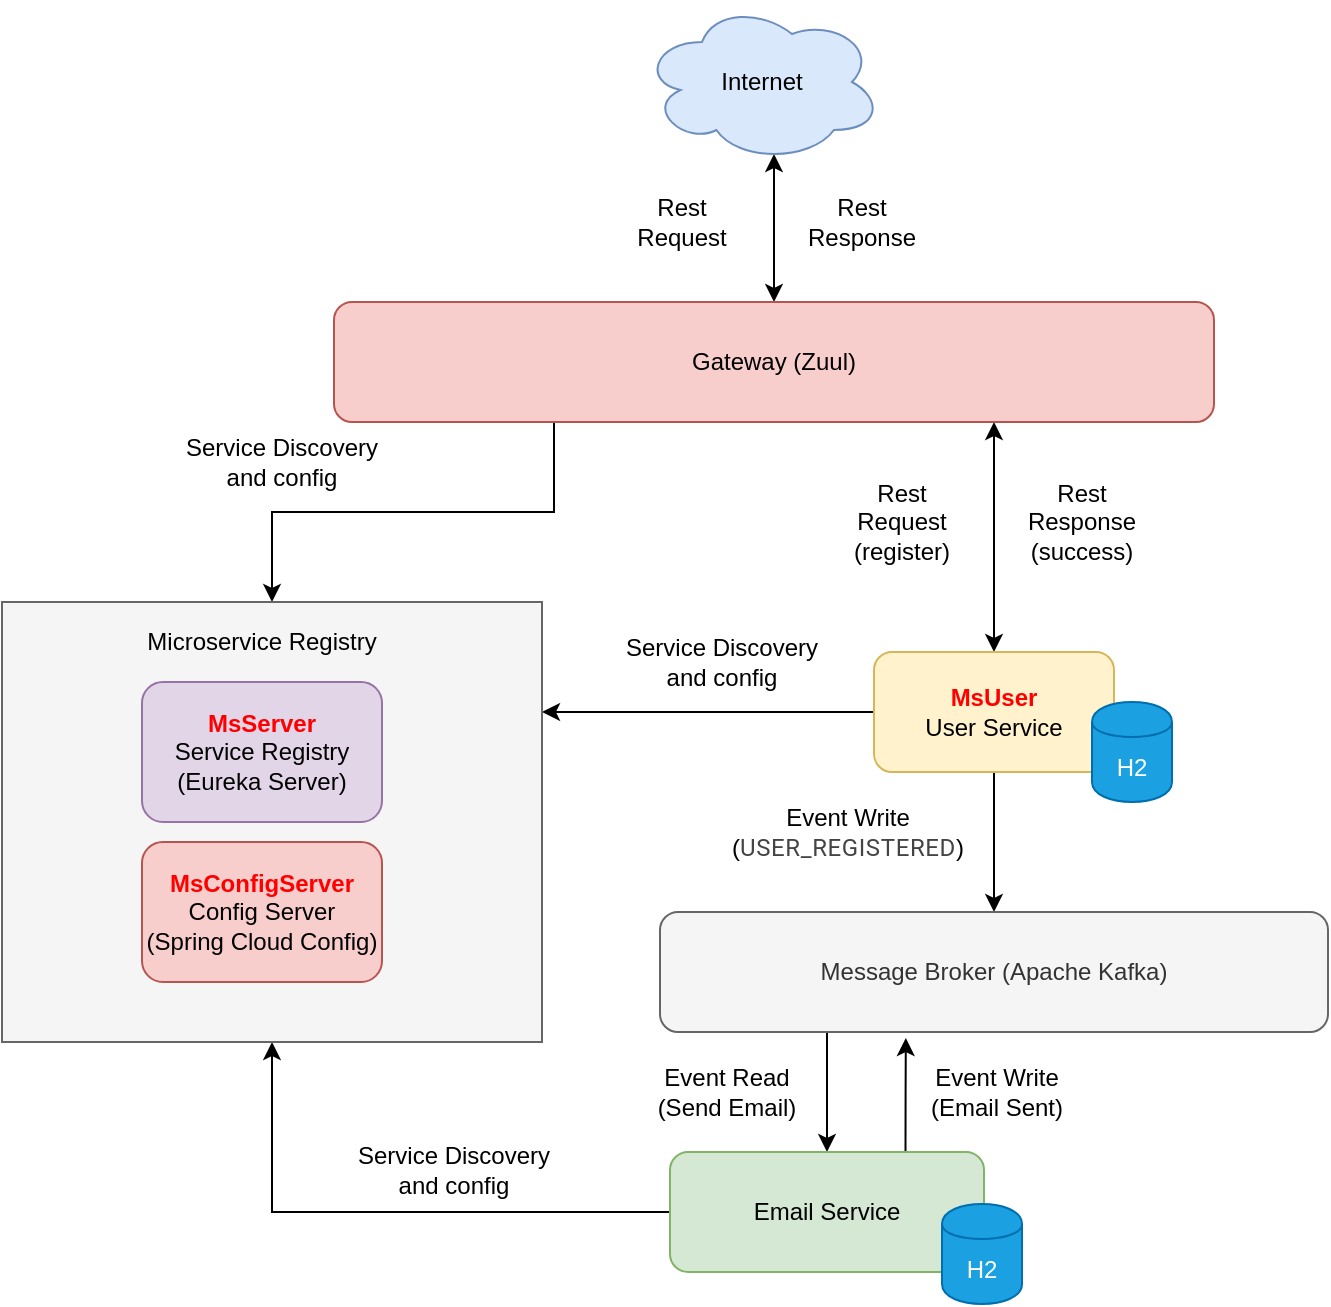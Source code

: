 <mxfile version="12.6.2" type="device"><diagram id="5T48cVa-FM7CeVHFOTjD" name="Page-1"><mxGraphModel dx="946" dy="565" grid="1" gridSize="10" guides="1" tooltips="1" connect="1" arrows="1" fold="1" page="1" pageScale="1" pageWidth="850" pageHeight="1100" math="0" shadow="0"><root><mxCell id="0"/><mxCell id="1" parent="0"/><mxCell id="dhnbbNKp1JAMfZqfLckv-5" style="edgeStyle=orthogonalEdgeStyle;rounded=0;orthogonalLoop=1;jettySize=auto;html=1;exitX=0.55;exitY=0.95;exitDx=0;exitDy=0;exitPerimeter=0;entryX=0.5;entryY=0;entryDx=0;entryDy=0;startArrow=classic;startFill=1;" edge="1" parent="1" source="dhnbbNKp1JAMfZqfLckv-3" target="dhnbbNKp1JAMfZqfLckv-4"><mxGeometry relative="1" as="geometry"/></mxCell><mxCell id="dhnbbNKp1JAMfZqfLckv-3" value="Internet" style="ellipse;shape=cloud;whiteSpace=wrap;html=1;fillColor=#dae8fc;strokeColor=#6c8ebf;" vertex="1" parent="1"><mxGeometry x="370" y="30" width="120" height="80" as="geometry"/></mxCell><mxCell id="dhnbbNKp1JAMfZqfLckv-11" style="edgeStyle=orthogonalEdgeStyle;rounded=0;orthogonalLoop=1;jettySize=auto;html=1;exitX=0.75;exitY=1;exitDx=0;exitDy=0;entryX=0.5;entryY=0;entryDx=0;entryDy=0;startArrow=classic;startFill=1;" edge="1" parent="1" source="dhnbbNKp1JAMfZqfLckv-4" target="dhnbbNKp1JAMfZqfLckv-9"><mxGeometry relative="1" as="geometry"/></mxCell><mxCell id="dhnbbNKp1JAMfZqfLckv-31" style="edgeStyle=orthogonalEdgeStyle;rounded=0;orthogonalLoop=1;jettySize=auto;html=1;exitX=0.25;exitY=1;exitDx=0;exitDy=0;entryX=0.5;entryY=0;entryDx=0;entryDy=0;startArrow=none;startFill=0;" edge="1" parent="1" source="dhnbbNKp1JAMfZqfLckv-4" target="dhnbbNKp1JAMfZqfLckv-25"><mxGeometry relative="1" as="geometry"/></mxCell><mxCell id="dhnbbNKp1JAMfZqfLckv-4" value="Gateway (Zuul)" style="rounded=1;whiteSpace=wrap;html=1;fillColor=#f8cecc;strokeColor=#b85450;" vertex="1" parent="1"><mxGeometry x="216" y="180" width="440" height="60" as="geometry"/></mxCell><mxCell id="dhnbbNKp1JAMfZqfLckv-7" value="Rest Request" style="text;html=1;strokeColor=none;fillColor=none;align=center;verticalAlign=middle;whiteSpace=wrap;rounded=0;" vertex="1" parent="1"><mxGeometry x="370" y="130" width="40" height="20" as="geometry"/></mxCell><mxCell id="dhnbbNKp1JAMfZqfLckv-8" value="Rest Response" style="text;html=1;strokeColor=none;fillColor=none;align=center;verticalAlign=middle;whiteSpace=wrap;rounded=0;" vertex="1" parent="1"><mxGeometry x="460" y="130" width="40" height="20" as="geometry"/></mxCell><mxCell id="dhnbbNKp1JAMfZqfLckv-15" style="edgeStyle=orthogonalEdgeStyle;rounded=0;orthogonalLoop=1;jettySize=auto;html=1;exitX=0.5;exitY=1;exitDx=0;exitDy=0;entryX=0.5;entryY=0;entryDx=0;entryDy=0;startArrow=none;startFill=0;" edge="1" parent="1" source="dhnbbNKp1JAMfZqfLckv-9" target="dhnbbNKp1JAMfZqfLckv-14"><mxGeometry relative="1" as="geometry"/></mxCell><mxCell id="dhnbbNKp1JAMfZqfLckv-29" style="edgeStyle=orthogonalEdgeStyle;rounded=0;orthogonalLoop=1;jettySize=auto;html=1;exitX=0;exitY=0.5;exitDx=0;exitDy=0;entryX=1;entryY=0.25;entryDx=0;entryDy=0;startArrow=none;startFill=0;" edge="1" parent="1" source="dhnbbNKp1JAMfZqfLckv-9" target="dhnbbNKp1JAMfZqfLckv-25"><mxGeometry relative="1" as="geometry"/></mxCell><mxCell id="dhnbbNKp1JAMfZqfLckv-9" value="&lt;b&gt;&lt;font color=&quot;#ff0000&quot;&gt;MsUser&lt;/font&gt;&lt;/b&gt;&lt;br&gt;User Service" style="rounded=1;whiteSpace=wrap;html=1;fillColor=#fff2cc;strokeColor=#d6b656;" vertex="1" parent="1"><mxGeometry x="486" y="355" width="120" height="60" as="geometry"/></mxCell><mxCell id="dhnbbNKp1JAMfZqfLckv-12" value="Rest Request (register)" style="text;html=1;strokeColor=none;fillColor=none;align=center;verticalAlign=middle;whiteSpace=wrap;rounded=0;" vertex="1" parent="1"><mxGeometry x="470" y="260" width="60" height="60" as="geometry"/></mxCell><mxCell id="dhnbbNKp1JAMfZqfLckv-13" value="Rest Response (success)" style="text;html=1;strokeColor=none;fillColor=none;align=center;verticalAlign=middle;whiteSpace=wrap;rounded=0;" vertex="1" parent="1"><mxGeometry x="560" y="260" width="60" height="60" as="geometry"/></mxCell><mxCell id="dhnbbNKp1JAMfZqfLckv-21" style="edgeStyle=orthogonalEdgeStyle;rounded=0;orthogonalLoop=1;jettySize=auto;html=1;exitX=0.25;exitY=1;exitDx=0;exitDy=0;entryX=0.5;entryY=0;entryDx=0;entryDy=0;startArrow=none;startFill=0;" edge="1" parent="1" source="dhnbbNKp1JAMfZqfLckv-14" target="dhnbbNKp1JAMfZqfLckv-17"><mxGeometry relative="1" as="geometry"/></mxCell><mxCell id="dhnbbNKp1JAMfZqfLckv-14" value="Message Broker (Apache Kafka)" style="rounded=1;whiteSpace=wrap;html=1;fillColor=#f5f5f5;strokeColor=#666666;fontColor=#333333;" vertex="1" parent="1"><mxGeometry x="379" y="485" width="334" height="60" as="geometry"/></mxCell><mxCell id="dhnbbNKp1JAMfZqfLckv-16" value="Event Write &lt;br&gt;(&lt;span style=&quot;color: rgb(68 , 68 , 68) ; font-family: &amp;#34;roboto&amp;#34; , sans-serif ; letter-spacing: 0.3px ; text-align: justify ; background-color: rgb(255 , 255 , 255)&quot;&gt;&lt;font style=&quot;font-size: 12px&quot;&gt;USER_REGISTERED&lt;/font&gt;&lt;/span&gt;)" style="text;html=1;strokeColor=none;fillColor=none;align=center;verticalAlign=middle;whiteSpace=wrap;rounded=0;" vertex="1" parent="1"><mxGeometry x="400" y="425" width="146" height="40" as="geometry"/></mxCell><mxCell id="dhnbbNKp1JAMfZqfLckv-23" style="edgeStyle=orthogonalEdgeStyle;rounded=0;orthogonalLoop=1;jettySize=auto;html=1;exitX=0.75;exitY=0;exitDx=0;exitDy=0;entryX=0.368;entryY=1.05;entryDx=0;entryDy=0;entryPerimeter=0;startArrow=none;startFill=0;" edge="1" parent="1" source="dhnbbNKp1JAMfZqfLckv-17" target="dhnbbNKp1JAMfZqfLckv-14"><mxGeometry relative="1" as="geometry"/></mxCell><mxCell id="dhnbbNKp1JAMfZqfLckv-30" style="edgeStyle=orthogonalEdgeStyle;rounded=0;orthogonalLoop=1;jettySize=auto;html=1;exitX=0;exitY=0.5;exitDx=0;exitDy=0;entryX=0.5;entryY=1;entryDx=0;entryDy=0;startArrow=none;startFill=0;" edge="1" parent="1" source="dhnbbNKp1JAMfZqfLckv-17" target="dhnbbNKp1JAMfZqfLckv-25"><mxGeometry relative="1" as="geometry"/></mxCell><mxCell id="dhnbbNKp1JAMfZqfLckv-17" value="Email Service" style="rounded=1;whiteSpace=wrap;html=1;fillColor=#d5e8d4;strokeColor=#82b366;" vertex="1" parent="1"><mxGeometry x="384" y="605" width="157" height="60" as="geometry"/></mxCell><mxCell id="dhnbbNKp1JAMfZqfLckv-22" value="Event Read (Send Email)" style="text;html=1;strokeColor=none;fillColor=none;align=center;verticalAlign=middle;whiteSpace=wrap;rounded=0;" vertex="1" parent="1"><mxGeometry x="365" y="555" width="95" height="40" as="geometry"/></mxCell><mxCell id="dhnbbNKp1JAMfZqfLckv-24" value="Event Write (Email Sent)" style="text;html=1;strokeColor=none;fillColor=none;align=center;verticalAlign=middle;whiteSpace=wrap;rounded=0;" vertex="1" parent="1"><mxGeometry x="500" y="555" width="95" height="40" as="geometry"/></mxCell><mxCell id="dhnbbNKp1JAMfZqfLckv-25" value="" style="rounded=0;whiteSpace=wrap;html=1;fillColor=#f5f5f5;strokeColor=#666666;fontColor=#333333;" vertex="1" parent="1"><mxGeometry x="50" y="330" width="270" height="220" as="geometry"/></mxCell><mxCell id="dhnbbNKp1JAMfZqfLckv-26" value="Microservice Registry" style="text;html=1;strokeColor=none;fillColor=none;align=center;verticalAlign=middle;whiteSpace=wrap;rounded=0;" vertex="1" parent="1"><mxGeometry x="110" y="340" width="140" height="20" as="geometry"/></mxCell><mxCell id="dhnbbNKp1JAMfZqfLckv-27" value="&lt;b&gt;&lt;font color=&quot;#ff0000&quot;&gt;MsServer&lt;/font&gt;&lt;/b&gt;&lt;br&gt;Service Registry (Eureka Server)" style="rounded=1;whiteSpace=wrap;html=1;fillColor=#e1d5e7;strokeColor=#9673a6;" vertex="1" parent="1"><mxGeometry x="120" y="370" width="120" height="70" as="geometry"/></mxCell><mxCell id="dhnbbNKp1JAMfZqfLckv-28" value="&lt;b&gt;&lt;font color=&quot;#ff0000&quot;&gt;MsConfigServer&lt;/font&gt;&lt;br&gt;&lt;/b&gt;Config Server &lt;br&gt;(Spring Cloud Config)" style="rounded=1;whiteSpace=wrap;html=1;fillColor=#f8cecc;strokeColor=#b85450;" vertex="1" parent="1"><mxGeometry x="120" y="450" width="120" height="70" as="geometry"/></mxCell><mxCell id="dhnbbNKp1JAMfZqfLckv-32" value="Service Discovery and config" style="text;html=1;strokeColor=none;fillColor=none;align=center;verticalAlign=middle;whiteSpace=wrap;rounded=0;" vertex="1" parent="1"><mxGeometry x="350" y="340" width="120" height="40" as="geometry"/></mxCell><mxCell id="dhnbbNKp1JAMfZqfLckv-33" value="Service Discovery and config" style="text;html=1;strokeColor=none;fillColor=none;align=center;verticalAlign=middle;whiteSpace=wrap;rounded=0;" vertex="1" parent="1"><mxGeometry x="130" y="240" width="120" height="40" as="geometry"/></mxCell><mxCell id="dhnbbNKp1JAMfZqfLckv-34" value="Service Discovery and config" style="text;html=1;strokeColor=none;fillColor=none;align=center;verticalAlign=middle;whiteSpace=wrap;rounded=0;" vertex="1" parent="1"><mxGeometry x="216" y="594" width="120" height="40" as="geometry"/></mxCell><mxCell id="dhnbbNKp1JAMfZqfLckv-36" value="H2" style="shape=cylinder;whiteSpace=wrap;html=1;boundedLbl=1;backgroundOutline=1;fillColor=#1ba1e2;strokeColor=#006EAF;fontColor=#ffffff;" vertex="1" parent="1"><mxGeometry x="595" y="380" width="40" height="50" as="geometry"/></mxCell><mxCell id="dhnbbNKp1JAMfZqfLckv-38" value="H2" style="shape=cylinder;whiteSpace=wrap;html=1;boundedLbl=1;backgroundOutline=1;fillColor=#1ba1e2;strokeColor=#006EAF;fontColor=#ffffff;" vertex="1" parent="1"><mxGeometry x="520" y="631" width="40" height="50" as="geometry"/></mxCell></root></mxGraphModel></diagram></mxfile>